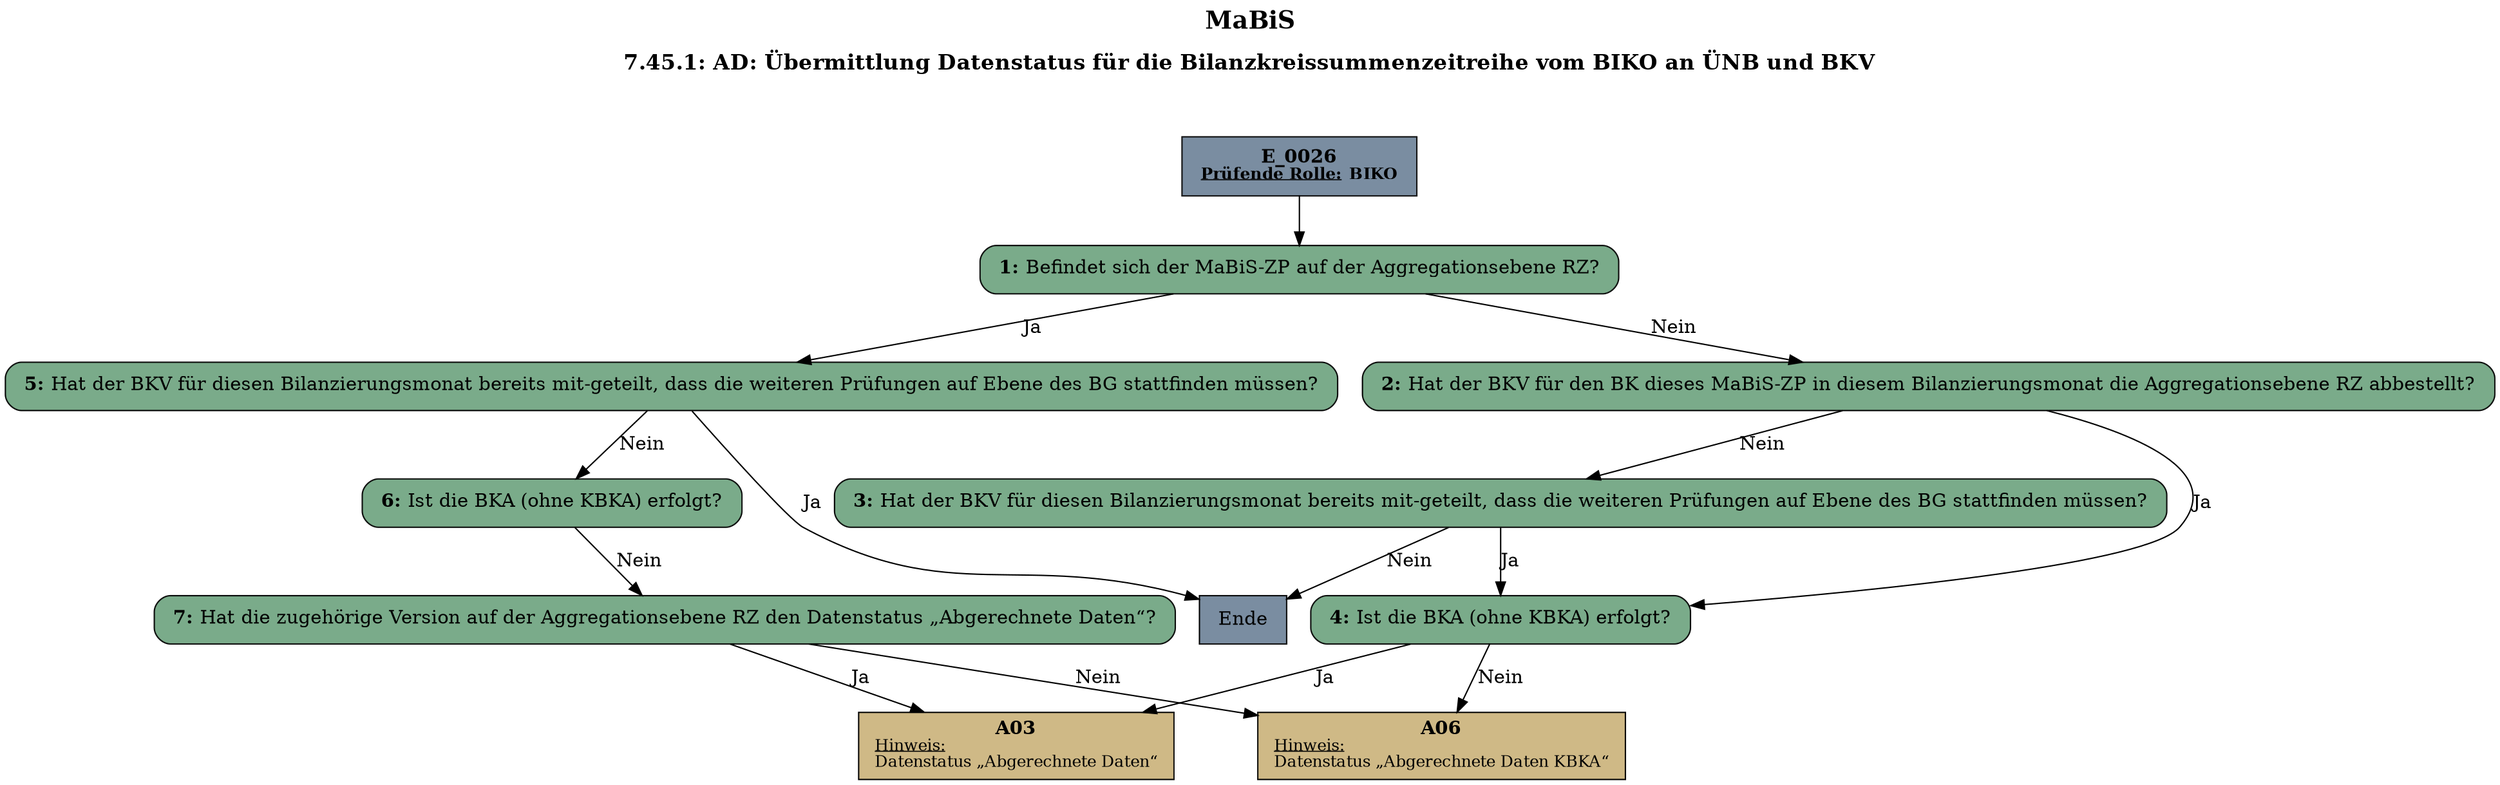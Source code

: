digraph D {
    labelloc="t";
    label=<<B><FONT POINT-SIZE="18">MaBiS</FONT></B><BR/><BR/><B><FONT POINT-SIZE="16">7.45.1: AD: Übermittlung Datenstatus für die Bilanzkreissummenzeitreihe vom BIKO an ÜNB und BKV</FONT></B><BR/><BR/><BR/><BR/>>;
    "Start" [margin="0.2,0.12", shape=box, style=filled, fillcolor="#7a8da1", label=<<B>E_0026</B><BR align="center"/><FONT point-size="12"><B><U>Prüfende Rolle:</U> BIKO</B></FONT><BR align="center"/>>];
    "1" [margin="0.2,0.12", shape=box, style="filled,rounded", fillcolor="#7aab8a", label=<<B>1: </B>Befindet sich der MaBiS-ZP auf der Aggregationsebene RZ?<BR align="left"/>>];
    "2" [margin="0.2,0.12", shape=box, style="filled,rounded", fillcolor="#7aab8a", label=<<B>2: </B>Hat der BKV für den BK dieses MaBiS-ZP in diesem Bilanzierungsmonat die Aggregationsebene RZ abbestellt?<BR align="left"/>>];
    "3" [margin="0.2,0.12", shape=box, style="filled,rounded", fillcolor="#7aab8a", label=<<B>3: </B>Hat der BKV für diesen Bilanzierungsmonat bereits mit-geteilt, dass die weiteren Prüfungen auf Ebene des BG stattfinden müssen?<BR align="left"/>>];
    "Ende" [margin="0.2,0.12", shape=box, style=filled, fillcolor="#7a8da1", label="Ende"];
    "4" [margin="0.2,0.12", shape=box, style="filled,rounded", fillcolor="#7aab8a", label=<<B>4: </B>Ist die BKA (ohne KBKA) erfolgt?<BR align="left"/>>];
    "A03" [margin="0.17,0.08", shape=box, style=filled, fillcolor="#cfb986", label=<<B>A03</B><BR align="center"/><FONT point-size="12"><U>Hinweis:</U><BR align="left"/>Datenstatus „Abgerechnete Daten“<BR align="left"/></FONT>>];
    "A06" [margin="0.17,0.08", shape=box, style=filled, fillcolor="#cfb986", label=<<B>A06</B><BR align="center"/><FONT point-size="12"><U>Hinweis:</U><BR align="left"/>Datenstatus „Abgerechnete Daten KBKA“<BR align="left"/></FONT>>];
    "5" [margin="0.2,0.12", shape=box, style="filled,rounded", fillcolor="#7aab8a", label=<<B>5: </B>Hat der BKV für diesen Bilanzierungsmonat bereits mit-geteilt, dass die weiteren Prüfungen auf Ebene des BG stattfinden müssen?<BR align="left"/>>];
    "6" [margin="0.2,0.12", shape=box, style="filled,rounded", fillcolor="#7aab8a", label=<<B>6: </B>Ist die BKA (ohne KBKA) erfolgt?<BR align="left"/>>];
    "7" [margin="0.2,0.12", shape=box, style="filled,rounded", fillcolor="#7aab8a", label=<<B>7: </B>Hat die zugehörige Version auf der Aggregationsebene RZ den Datenstatus „Abgerechnete Daten“?<BR align="left"/>>];

    "Start" -> "1";
    "1" -> "2" [label="Nein"];
    "1" -> "5" [label="Ja"];
    "2" -> "4" [label="Ja"];
    "2" -> "3" [label="Nein"];
    "3" -> "4" [label="Ja"];
    "3" -> "Ende" [label="Nein"];
    "4" -> "A03" [label="Ja"];
    "4" -> "A06" [label="Nein"];
    "5" -> "Ende" [label="Ja"];
    "5" -> "6" [label="Nein"];
    "6" -> "7" [label="Nein"];
    "7" -> "A03" [label="Ja"];
    "7" -> "A06" [label="Nein"];

    bgcolor="transparent";
}